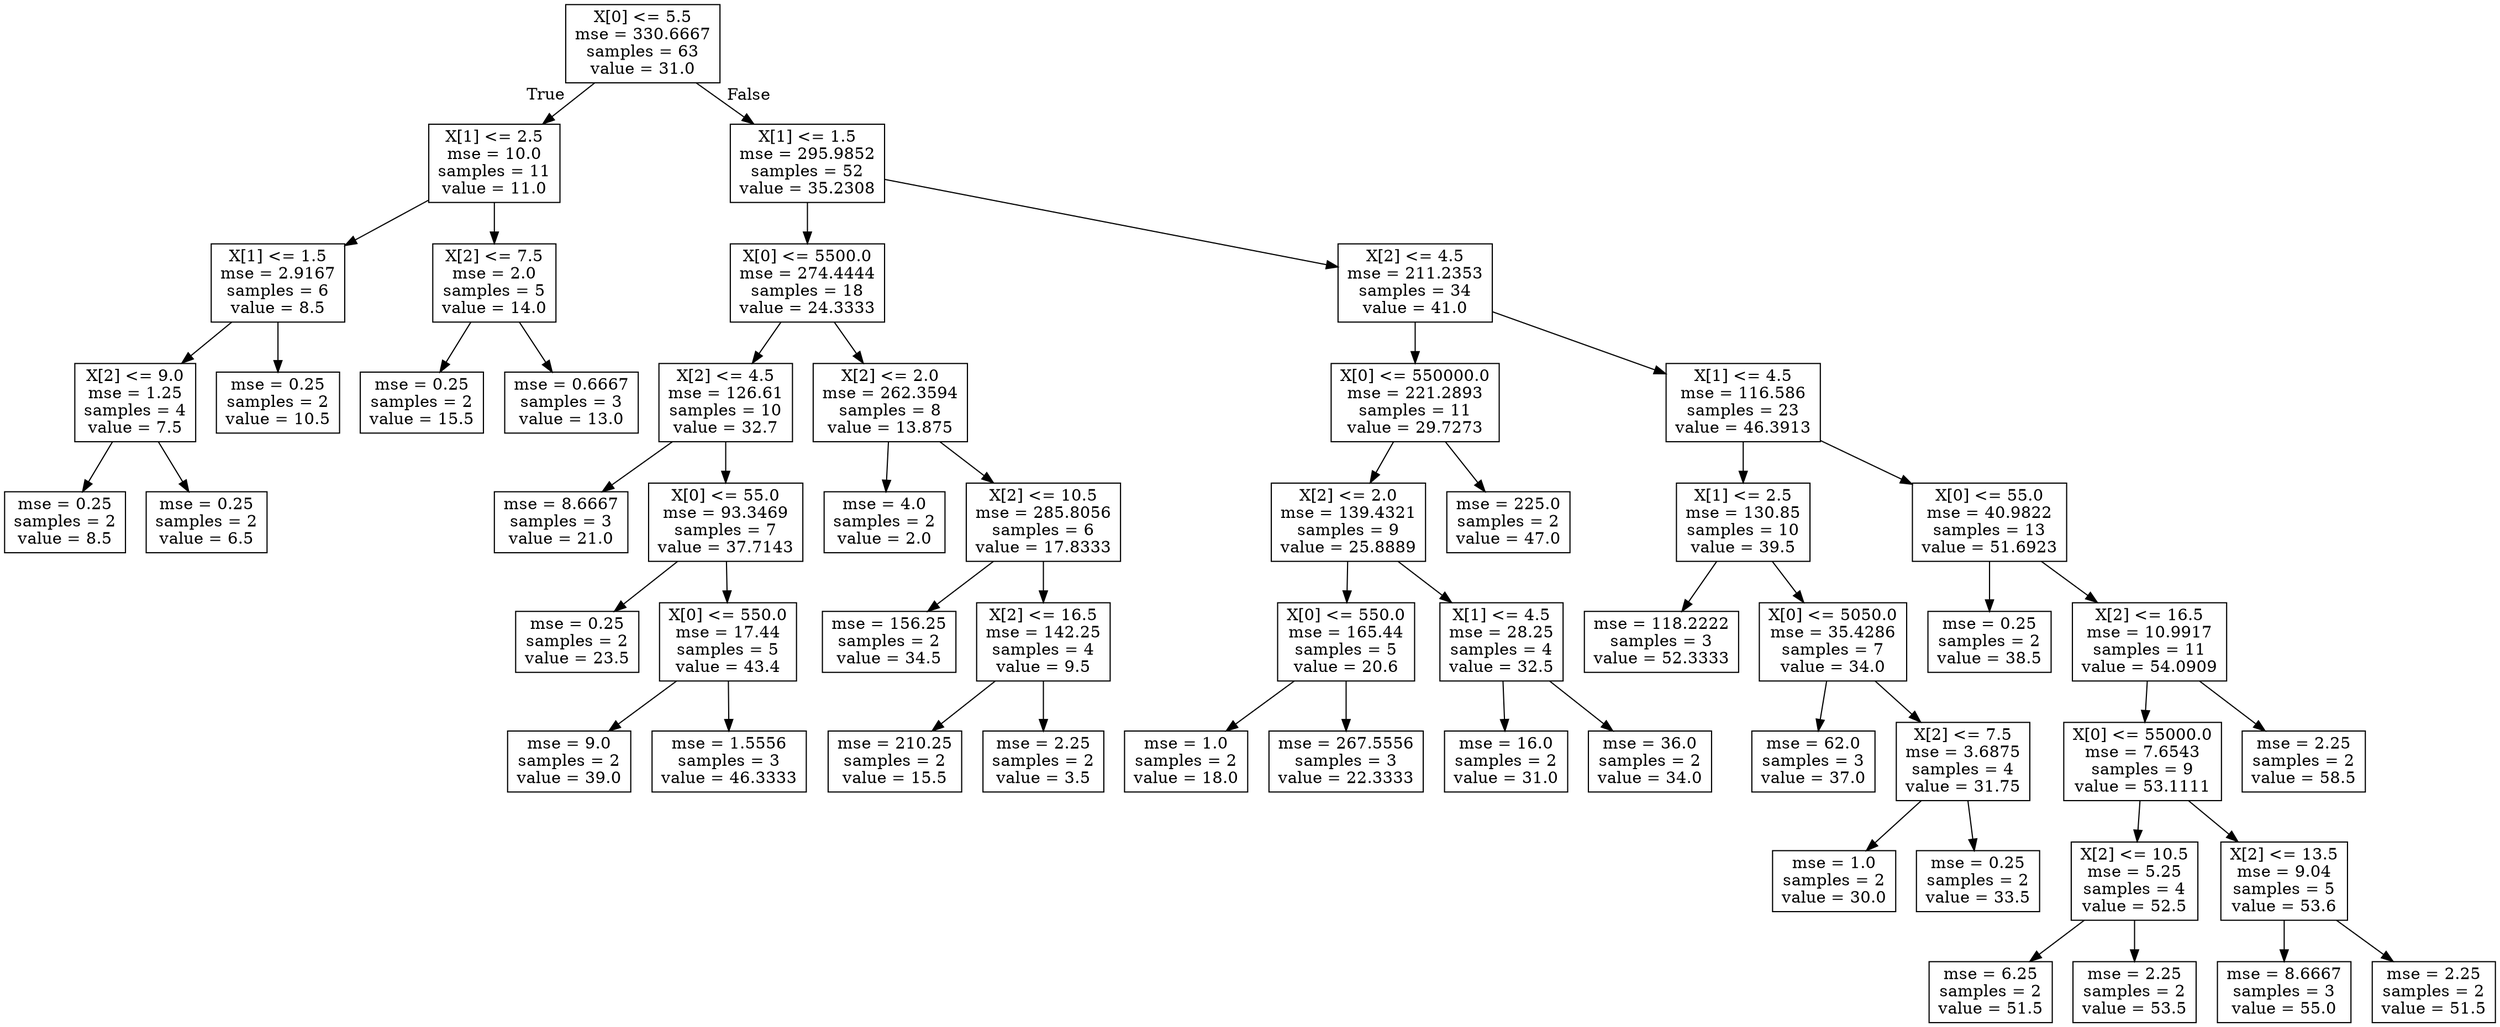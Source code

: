 digraph Tree {
node [shape=box] ;
0 [label="X[0] <= 5.5\nmse = 330.6667\nsamples = 63\nvalue = 31.0"] ;
1 [label="X[1] <= 2.5\nmse = 10.0\nsamples = 11\nvalue = 11.0"] ;
0 -> 1 [labeldistance=2.5, labelangle=45, headlabel="True"] ;
2 [label="X[1] <= 1.5\nmse = 2.9167\nsamples = 6\nvalue = 8.5"] ;
1 -> 2 ;
3 [label="X[2] <= 9.0\nmse = 1.25\nsamples = 4\nvalue = 7.5"] ;
2 -> 3 ;
4 [label="mse = 0.25\nsamples = 2\nvalue = 8.5"] ;
3 -> 4 ;
5 [label="mse = 0.25\nsamples = 2\nvalue = 6.5"] ;
3 -> 5 ;
6 [label="mse = 0.25\nsamples = 2\nvalue = 10.5"] ;
2 -> 6 ;
7 [label="X[2] <= 7.5\nmse = 2.0\nsamples = 5\nvalue = 14.0"] ;
1 -> 7 ;
8 [label="mse = 0.25\nsamples = 2\nvalue = 15.5"] ;
7 -> 8 ;
9 [label="mse = 0.6667\nsamples = 3\nvalue = 13.0"] ;
7 -> 9 ;
10 [label="X[1] <= 1.5\nmse = 295.9852\nsamples = 52\nvalue = 35.2308"] ;
0 -> 10 [labeldistance=2.5, labelangle=-45, headlabel="False"] ;
11 [label="X[0] <= 5500.0\nmse = 274.4444\nsamples = 18\nvalue = 24.3333"] ;
10 -> 11 ;
12 [label="X[2] <= 4.5\nmse = 126.61\nsamples = 10\nvalue = 32.7"] ;
11 -> 12 ;
13 [label="mse = 8.6667\nsamples = 3\nvalue = 21.0"] ;
12 -> 13 ;
14 [label="X[0] <= 55.0\nmse = 93.3469\nsamples = 7\nvalue = 37.7143"] ;
12 -> 14 ;
15 [label="mse = 0.25\nsamples = 2\nvalue = 23.5"] ;
14 -> 15 ;
16 [label="X[0] <= 550.0\nmse = 17.44\nsamples = 5\nvalue = 43.4"] ;
14 -> 16 ;
17 [label="mse = 9.0\nsamples = 2\nvalue = 39.0"] ;
16 -> 17 ;
18 [label="mse = 1.5556\nsamples = 3\nvalue = 46.3333"] ;
16 -> 18 ;
19 [label="X[2] <= 2.0\nmse = 262.3594\nsamples = 8\nvalue = 13.875"] ;
11 -> 19 ;
20 [label="mse = 4.0\nsamples = 2\nvalue = 2.0"] ;
19 -> 20 ;
21 [label="X[2] <= 10.5\nmse = 285.8056\nsamples = 6\nvalue = 17.8333"] ;
19 -> 21 ;
22 [label="mse = 156.25\nsamples = 2\nvalue = 34.5"] ;
21 -> 22 ;
23 [label="X[2] <= 16.5\nmse = 142.25\nsamples = 4\nvalue = 9.5"] ;
21 -> 23 ;
24 [label="mse = 210.25\nsamples = 2\nvalue = 15.5"] ;
23 -> 24 ;
25 [label="mse = 2.25\nsamples = 2\nvalue = 3.5"] ;
23 -> 25 ;
26 [label="X[2] <= 4.5\nmse = 211.2353\nsamples = 34\nvalue = 41.0"] ;
10 -> 26 ;
27 [label="X[0] <= 550000.0\nmse = 221.2893\nsamples = 11\nvalue = 29.7273"] ;
26 -> 27 ;
28 [label="X[2] <= 2.0\nmse = 139.4321\nsamples = 9\nvalue = 25.8889"] ;
27 -> 28 ;
29 [label="X[0] <= 550.0\nmse = 165.44\nsamples = 5\nvalue = 20.6"] ;
28 -> 29 ;
30 [label="mse = 1.0\nsamples = 2\nvalue = 18.0"] ;
29 -> 30 ;
31 [label="mse = 267.5556\nsamples = 3\nvalue = 22.3333"] ;
29 -> 31 ;
32 [label="X[1] <= 4.5\nmse = 28.25\nsamples = 4\nvalue = 32.5"] ;
28 -> 32 ;
33 [label="mse = 16.0\nsamples = 2\nvalue = 31.0"] ;
32 -> 33 ;
34 [label="mse = 36.0\nsamples = 2\nvalue = 34.0"] ;
32 -> 34 ;
35 [label="mse = 225.0\nsamples = 2\nvalue = 47.0"] ;
27 -> 35 ;
36 [label="X[1] <= 4.5\nmse = 116.586\nsamples = 23\nvalue = 46.3913"] ;
26 -> 36 ;
37 [label="X[1] <= 2.5\nmse = 130.85\nsamples = 10\nvalue = 39.5"] ;
36 -> 37 ;
38 [label="mse = 118.2222\nsamples = 3\nvalue = 52.3333"] ;
37 -> 38 ;
39 [label="X[0] <= 5050.0\nmse = 35.4286\nsamples = 7\nvalue = 34.0"] ;
37 -> 39 ;
40 [label="mse = 62.0\nsamples = 3\nvalue = 37.0"] ;
39 -> 40 ;
41 [label="X[2] <= 7.5\nmse = 3.6875\nsamples = 4\nvalue = 31.75"] ;
39 -> 41 ;
42 [label="mse = 1.0\nsamples = 2\nvalue = 30.0"] ;
41 -> 42 ;
43 [label="mse = 0.25\nsamples = 2\nvalue = 33.5"] ;
41 -> 43 ;
44 [label="X[0] <= 55.0\nmse = 40.9822\nsamples = 13\nvalue = 51.6923"] ;
36 -> 44 ;
45 [label="mse = 0.25\nsamples = 2\nvalue = 38.5"] ;
44 -> 45 ;
46 [label="X[2] <= 16.5\nmse = 10.9917\nsamples = 11\nvalue = 54.0909"] ;
44 -> 46 ;
47 [label="X[0] <= 55000.0\nmse = 7.6543\nsamples = 9\nvalue = 53.1111"] ;
46 -> 47 ;
48 [label="X[2] <= 10.5\nmse = 5.25\nsamples = 4\nvalue = 52.5"] ;
47 -> 48 ;
49 [label="mse = 6.25\nsamples = 2\nvalue = 51.5"] ;
48 -> 49 ;
50 [label="mse = 2.25\nsamples = 2\nvalue = 53.5"] ;
48 -> 50 ;
51 [label="X[2] <= 13.5\nmse = 9.04\nsamples = 5\nvalue = 53.6"] ;
47 -> 51 ;
52 [label="mse = 8.6667\nsamples = 3\nvalue = 55.0"] ;
51 -> 52 ;
53 [label="mse = 2.25\nsamples = 2\nvalue = 51.5"] ;
51 -> 53 ;
54 [label="mse = 2.25\nsamples = 2\nvalue = 58.5"] ;
46 -> 54 ;
}